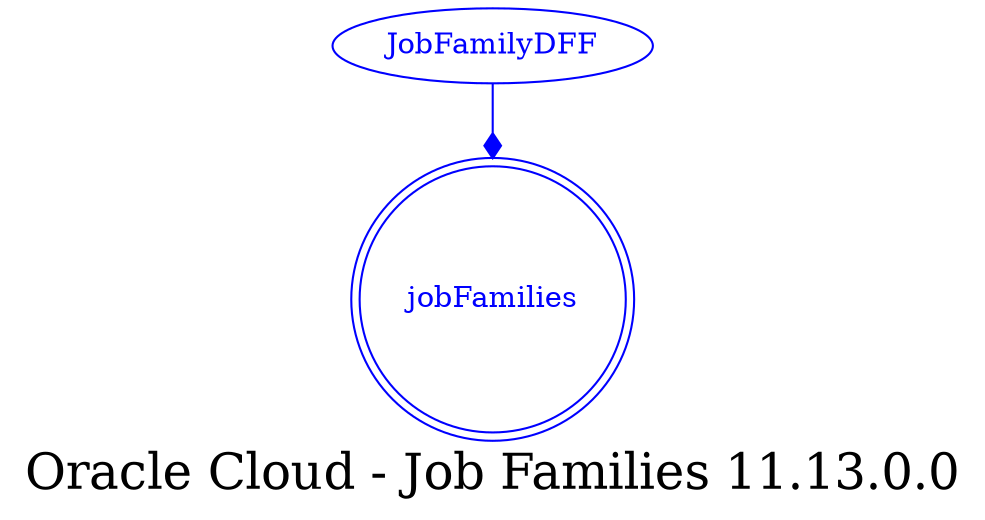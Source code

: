 digraph LexiconGraph {
graph[label="Oracle Cloud - Job Families 11.13.0.0", fontsize=24]
splines=true
"jobFamilies" [color=blue, fontcolor=blue, shape=doublecircle]
"JobFamilyDFF" -> "jobFamilies" [color=blue, fontcolor=blue, arrowhead=diamond, arrowtail=none]
"JobFamilyDFF" [color=blue, fontcolor=blue, shape=ellipse]
}
